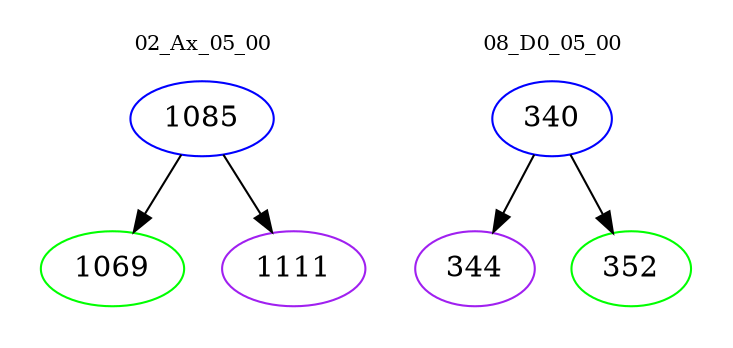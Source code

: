 digraph{
subgraph cluster_0 {
color = white
label = "02_Ax_05_00";
fontsize=10;
T0_1085 [label="1085", color="blue"]
T0_1085 -> T0_1069 [color="black"]
T0_1069 [label="1069", color="green"]
T0_1085 -> T0_1111 [color="black"]
T0_1111 [label="1111", color="purple"]
}
subgraph cluster_1 {
color = white
label = "08_D0_05_00";
fontsize=10;
T1_340 [label="340", color="blue"]
T1_340 -> T1_344 [color="black"]
T1_344 [label="344", color="purple"]
T1_340 -> T1_352 [color="black"]
T1_352 [label="352", color="green"]
}
}
